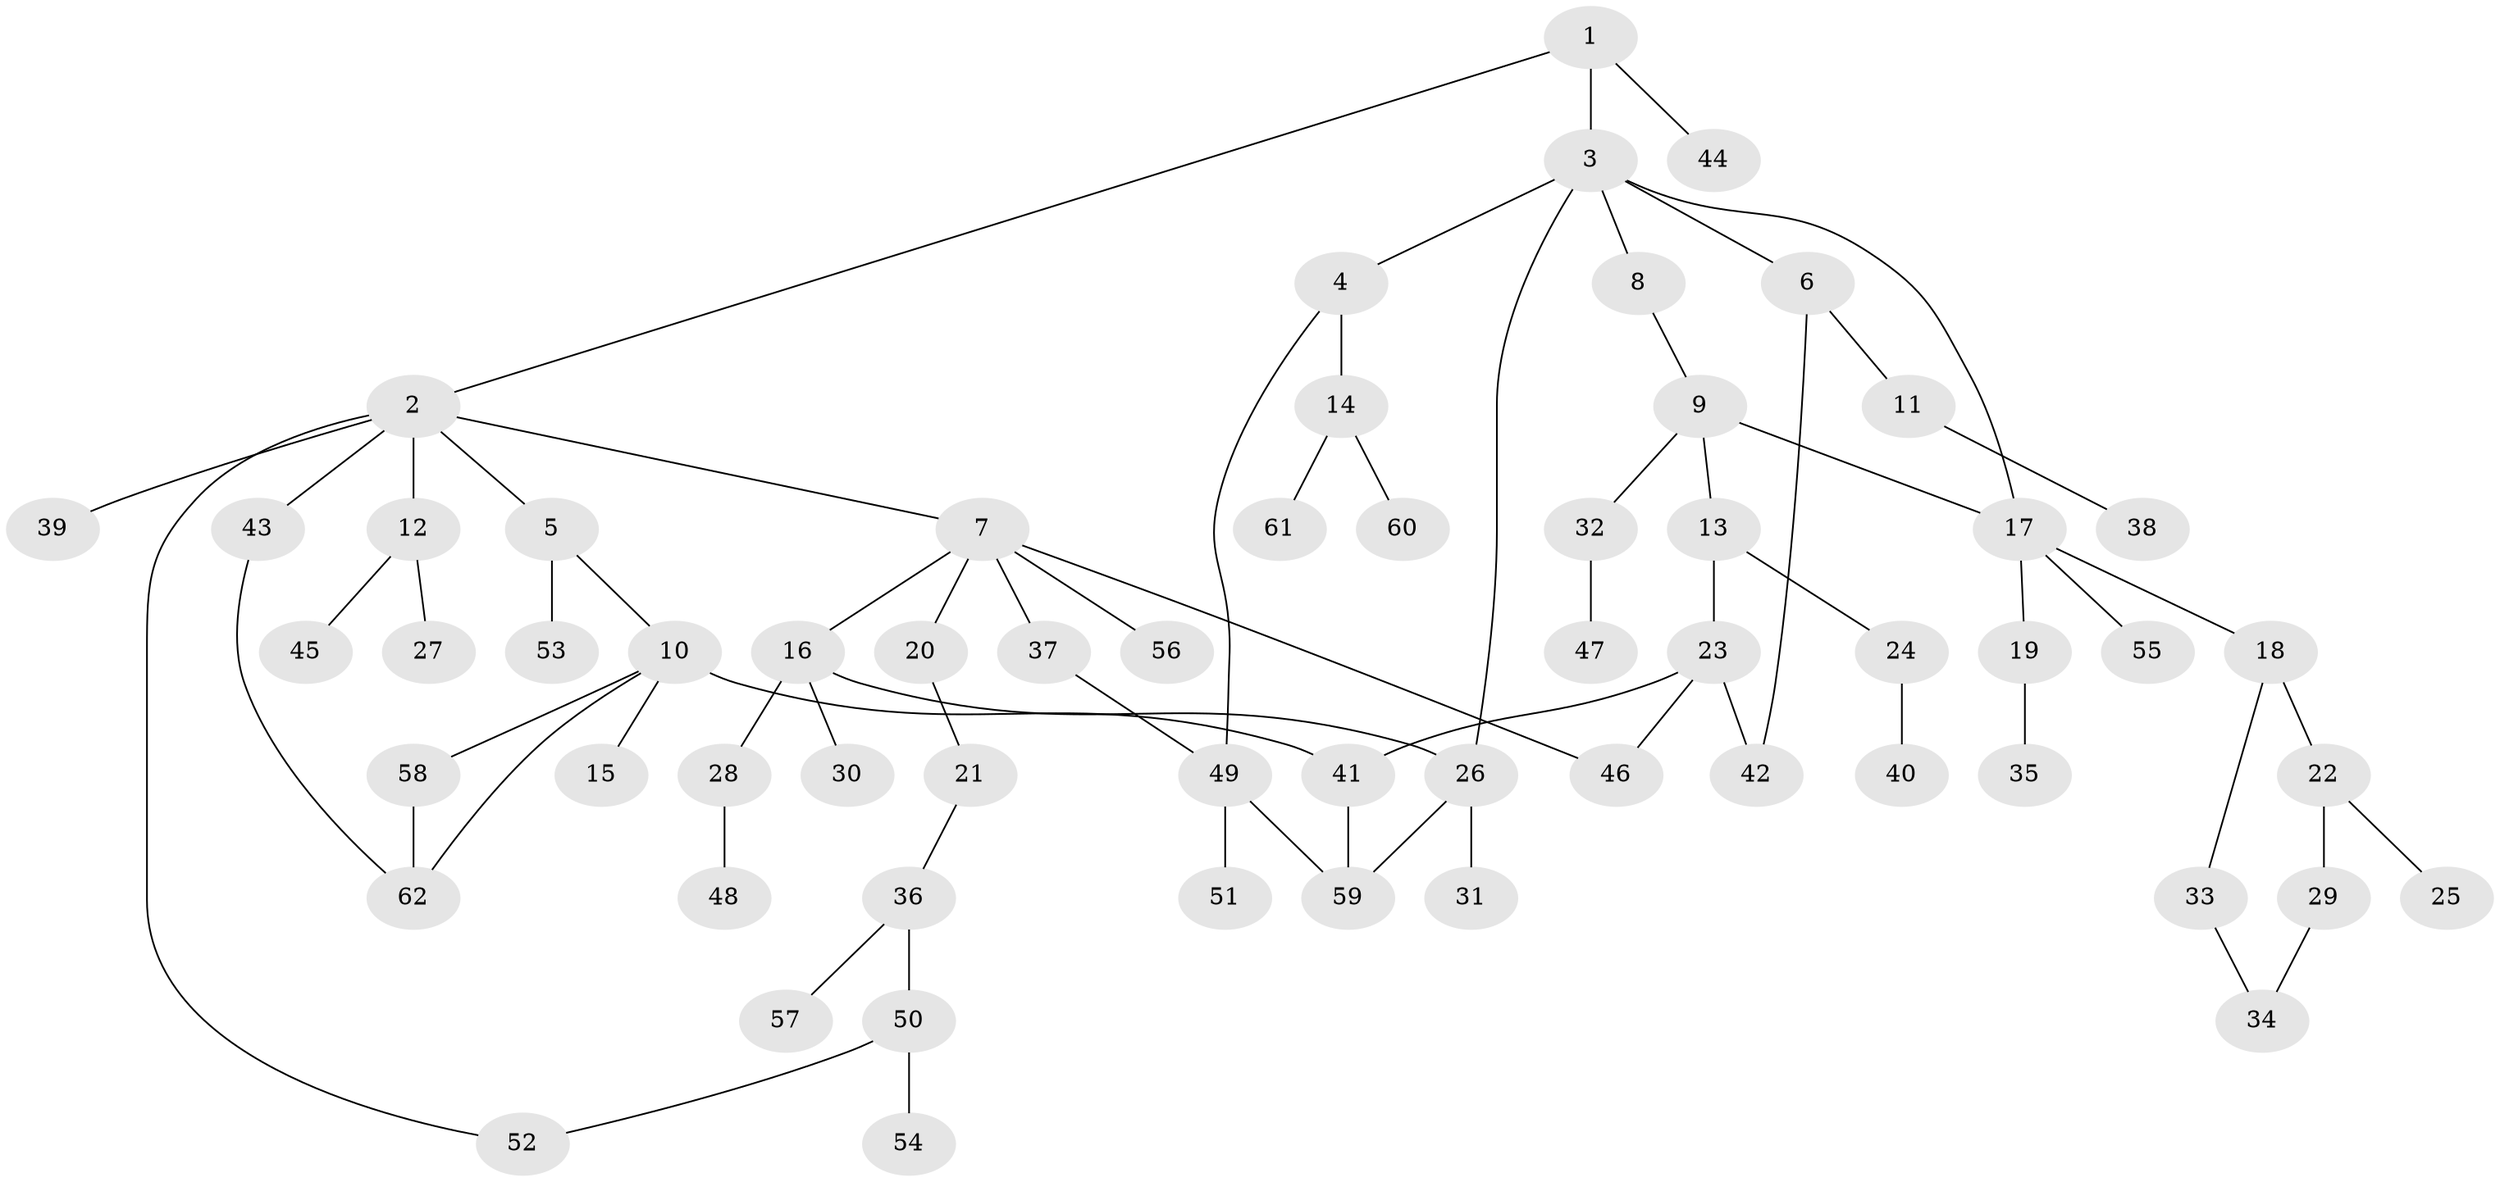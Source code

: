 // Generated by graph-tools (version 1.1) at 2025/25/03/09/25 03:25:26]
// undirected, 62 vertices, 73 edges
graph export_dot {
graph [start="1"]
  node [color=gray90,style=filled];
  1;
  2;
  3;
  4;
  5;
  6;
  7;
  8;
  9;
  10;
  11;
  12;
  13;
  14;
  15;
  16;
  17;
  18;
  19;
  20;
  21;
  22;
  23;
  24;
  25;
  26;
  27;
  28;
  29;
  30;
  31;
  32;
  33;
  34;
  35;
  36;
  37;
  38;
  39;
  40;
  41;
  42;
  43;
  44;
  45;
  46;
  47;
  48;
  49;
  50;
  51;
  52;
  53;
  54;
  55;
  56;
  57;
  58;
  59;
  60;
  61;
  62;
  1 -- 2;
  1 -- 3;
  1 -- 44;
  2 -- 5;
  2 -- 7;
  2 -- 12;
  2 -- 39;
  2 -- 43;
  2 -- 52;
  3 -- 4;
  3 -- 6;
  3 -- 8;
  3 -- 17;
  3 -- 26;
  4 -- 14;
  4 -- 49;
  5 -- 10;
  5 -- 53;
  6 -- 11;
  6 -- 42;
  7 -- 16;
  7 -- 20;
  7 -- 37;
  7 -- 46;
  7 -- 56;
  8 -- 9;
  9 -- 13;
  9 -- 17;
  9 -- 32;
  10 -- 15;
  10 -- 58;
  10 -- 62;
  10 -- 41;
  11 -- 38;
  12 -- 27;
  12 -- 45;
  13 -- 23;
  13 -- 24;
  14 -- 60;
  14 -- 61;
  16 -- 26;
  16 -- 28;
  16 -- 30;
  17 -- 18;
  17 -- 19;
  17 -- 55;
  18 -- 22;
  18 -- 33;
  19 -- 35;
  20 -- 21;
  21 -- 36;
  22 -- 25;
  22 -- 29;
  23 -- 41;
  23 -- 42;
  23 -- 46;
  24 -- 40;
  26 -- 31;
  26 -- 59;
  28 -- 48;
  29 -- 34;
  32 -- 47;
  33 -- 34;
  36 -- 50;
  36 -- 57;
  37 -- 49;
  41 -- 59;
  43 -- 62;
  49 -- 51;
  49 -- 59;
  50 -- 54;
  50 -- 52;
  58 -- 62;
}
